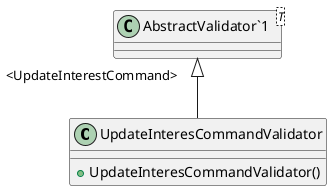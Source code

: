@startuml
class UpdateInteresCommandValidator {
    + UpdateInteresCommandValidator()
}
class "AbstractValidator`1"<T> {
}
"AbstractValidator`1" "<UpdateInterestCommand>" <|-- UpdateInteresCommandValidator
@enduml
